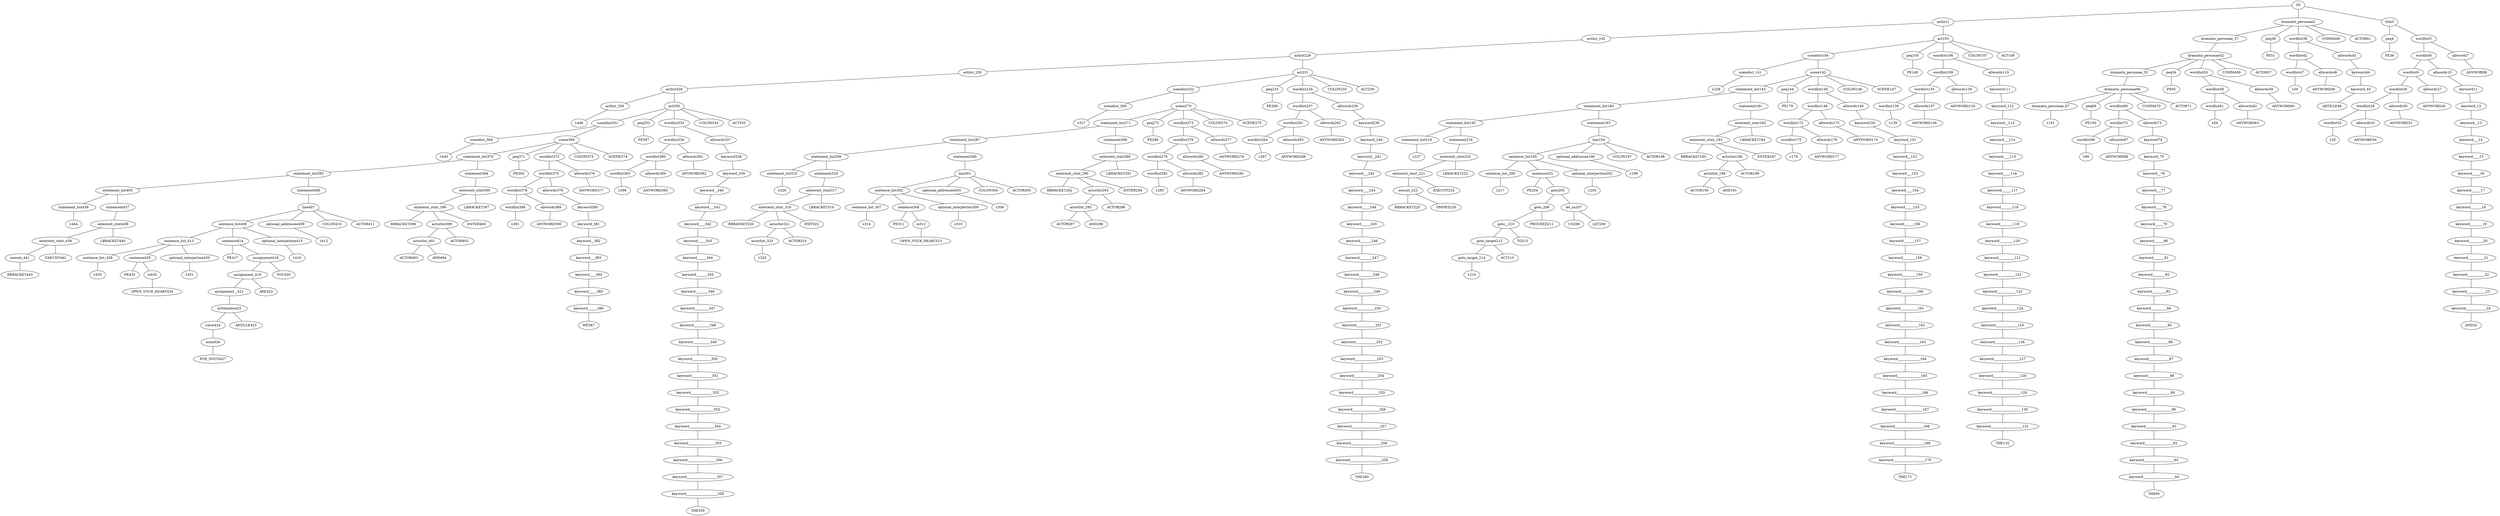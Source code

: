 strict graph {
	S0 -- actlist1
	S0 -- dramatis_personae2
	S0 -- title3

	title3 -- peq4
	title3 -- wordlist5

	wordlist5 -- wordlist6
	wordlist5 -- allwords7

	allwords7 -- ANYWORD8


	wordlist6 -- wordlist9
	wordlist6 -- allwords10

	allwords10 -- keyword11

	keyword11 -- keyword_12

	keyword_12 -- keyword__13

	keyword__13 -- keyword___14

	keyword___14 -- keyword____15

	keyword____15 -- keyword_____16

	keyword_____16 -- keyword______17

	keyword______17 -- keyword_______18

	keyword_______18 -- keyword________19

	keyword________19 -- keyword_________20

	keyword_________20 -- keyword__________21

	keyword__________21 -- keyword___________22

	keyword___________22 -- keyword____________23

	keyword____________23 -- keyword_____________24

	keyword_____________24 -- AND25


	wordlist9 -- wordlist26
	wordlist9 -- allwords27

	allwords27 -- ANYWORD28


	wordlist26 -- wordlist29
	wordlist26 -- allwords30

	allwords30 -- ANYWORD31


	wordlist29 -- wordlist32
	wordlist29 -- allwords33

	allwords33 -- ANYWORD34


	wordlist32 -- λ35

	peq4 -- PE36


	dramatis_personae2 -- dramatis_personae_37
	dramatis_personae2 -- peq38
	dramatis_personae2 -- wordlist39
	dramatis_personae2 -- COMMA40
	dramatis_personae2 -- ACTOR41



	wordlist39 -- wordlist42
	wordlist39 -- allwords43

	allwords43 -- keyword44

	keyword44 -- keyword_45

	keyword_45 -- ARTICLE46


	wordlist42 -- wordlist47
	wordlist42 -- allwords48

	allwords48 -- ANYWORD49


	wordlist47 -- λ50

	peq38 -- PE51


	dramatis_personae_37 -- dramatis_personae52

	dramatis_personae52 -- dramatis_personae_53
	dramatis_personae52 -- peq54
	dramatis_personae52 -- wordlist55
	dramatis_personae52 -- COMMA56
	dramatis_personae52 -- ACTOR57



	wordlist55 -- wordlist58
	wordlist55 -- allwords59

	allwords59 -- ANYWORD60


	wordlist58 -- wordlist61
	wordlist58 -- allwords62

	allwords62 -- ANYWORD63


	wordlist61 -- λ64

	peq54 -- PE65


	dramatis_personae_53 -- dramatis_personae66

	dramatis_personae66 -- dramatis_personae_67
	dramatis_personae66 -- peq68
	dramatis_personae66 -- wordlist69
	dramatis_personae66 -- COMMA70
	dramatis_personae66 -- ACTOR71



	wordlist69 -- wordlist72
	wordlist69 -- allwords73

	allwords73 -- keyword74

	keyword74 -- keyword_75

	keyword_75 -- keyword__76

	keyword__76 -- keyword___77

	keyword___77 -- keyword____78

	keyword____78 -- keyword_____79

	keyword_____79 -- keyword______80

	keyword______80 -- keyword_______81

	keyword_______81 -- keyword________82

	keyword________82 -- keyword_________83

	keyword_________83 -- keyword__________84

	keyword__________84 -- keyword___________85

	keyword___________85 -- keyword____________86

	keyword____________86 -- keyword_____________87

	keyword_____________87 -- keyword______________88

	keyword______________88 -- keyword_______________89

	keyword_______________89 -- keyword________________90

	keyword________________90 -- keyword_________________91

	keyword_________________91 -- keyword__________________92

	keyword__________________92 -- keyword___________________93

	keyword___________________93 -- keyword____________________94

	keyword____________________94 -- THE95


	wordlist72 -- wordlist96
	wordlist72 -- allwords97

	allwords97 -- ANYWORD98


	wordlist96 -- λ99

	peq68 -- PE100


	dramatis_personae_67 -- λ101

	actlist1 -- actlist_102
	actlist1 -- act103

	act103 -- scenelist104
	act103 -- peq105
	act103 -- wordlist106
	act103 -- COLON107
	act103 -- ACT108



	wordlist106 -- wordlist109
	wordlist106 -- allwords110

	allwords110 -- keyword111

	keyword111 -- keyword_112

	keyword_112 -- keyword__113

	keyword__113 -- keyword___114

	keyword___114 -- keyword____115

	keyword____115 -- keyword_____116

	keyword_____116 -- keyword______117

	keyword______117 -- keyword_______118

	keyword_______118 -- keyword________119

	keyword________119 -- keyword_________120

	keyword_________120 -- keyword__________121

	keyword__________121 -- keyword___________122

	keyword___________122 -- keyword____________123

	keyword____________123 -- keyword_____________124

	keyword_____________124 -- keyword______________125

	keyword______________125 -- keyword_______________126

	keyword_______________126 -- keyword________________127

	keyword________________127 -- keyword_________________128

	keyword_________________128 -- keyword__________________129

	keyword__________________129 -- keyword___________________130

	keyword___________________130 -- keyword____________________131

	keyword____________________131 -- THE132


	wordlist109 -- wordlist133
	wordlist109 -- allwords134

	allwords134 -- ANYWORD135


	wordlist133 -- wordlist136
	wordlist133 -- allwords137

	allwords137 -- ANYWORD138


	wordlist136 -- λ139

	peq105 -- PE140


	scenelist104 -- scenelist_141
	scenelist104 -- scene142

	scene142 -- statement_list143
	scene142 -- peq144
	scene142 -- wordlist145
	scene142 -- COLON146
	scene142 -- SCENE147



	wordlist145 -- wordlist148
	wordlist145 -- allwords149

	allwords149 -- keyword150

	keyword150 -- keyword_151

	keyword_151 -- keyword__152

	keyword__152 -- keyword___153

	keyword___153 -- keyword____154

	keyword____154 -- keyword_____155

	keyword_____155 -- keyword______156

	keyword______156 -- keyword_______157

	keyword_______157 -- keyword________158

	keyword________158 -- keyword_________159

	keyword_________159 -- keyword__________160

	keyword__________160 -- keyword___________161

	keyword___________161 -- keyword____________162

	keyword____________162 -- keyword_____________163

	keyword_____________163 -- keyword______________164

	keyword______________164 -- keyword_______________165

	keyword_______________165 -- keyword________________166

	keyword________________166 -- keyword_________________167

	keyword_________________167 -- keyword__________________168

	keyword__________________168 -- keyword___________________169

	keyword___________________169 -- keyword____________________170

	keyword____________________170 -- THE171


	wordlist148 -- wordlist172
	wordlist148 -- allwords173

	allwords173 -- ANYWORD174


	wordlist172 -- wordlist175
	wordlist172 -- allwords176

	allwords176 -- ANYWORD177


	wordlist175 -- λ178

	peq144 -- PE179


	statement_list143 -- statement_list180
	statement_list143 -- statement181

	statement181 -- enterexit_stmt182

	enterexit_stmt182 -- enterexit_stmt_183
	enterexit_stmt182 -- LBRACKET184


	enterexit_stmt_183 -- RBRACKET185
	enterexit_stmt_183 -- actorlist186
	enterexit_stmt_183 -- ENTER187


	actorlist186 -- actorlist_188
	actorlist186 -- ACTOR189


	actorlist_188 -- ACTOR190
	actorlist_188 -- AND191




	statement_list180 -- statement_list192
	statement_list180 -- statement193

	statement193 -- line194

	line194 -- sentence_list195
	line194 -- optional_addressee196
	line194 -- COLON197
	line194 -- ACTOR198



	optional_addressee196 -- λ199

	sentence_list195 -- sentence_list_200
	sentence_list195 -- sentence201
	sentence_list195 -- optional_interjection202

	optional_interjection202 -- λ203

	sentence201 -- PE204
	sentence201 -- goto205

	goto205 -- goto_206
	goto205 -- let_us207

	let_us207 -- US208
	let_us207 -- LET209



	goto_206 -- goto__210
	goto_206 -- PROCEED211


	goto__210 -- goto_target212
	goto__210 -- TO213


	goto_target212 -- goto_target_214
	goto_target212 -- ACT215


	goto_target_214 -- λ216


	sentence_list_200 -- λ217

	statement_list192 -- statement_list218
	statement_list192 -- statement219

	statement219 -- enterexit_stmt220

	enterexit_stmt220 -- enterexit_stmt_221
	enterexit_stmt220 -- LBRACKET222


	enterexit_stmt_221 -- exeunt_223
	enterexit_stmt_221 -- EXEUNT224


	exeunt_223 -- RBRACKET225
	exeunt_223 -- OMNES226



	statement_list218 -- λ227

	scenelist_141 -- λ228

	actlist_102 -- actlist229

	actlist229 -- actlist_230
	actlist229 -- act231

	act231 -- scenelist232
	act231 -- peq233
	act231 -- wordlist234
	act231 -- COLON235
	act231 -- ACT236



	wordlist234 -- wordlist237
	wordlist234 -- allwords238

	allwords238 -- keyword239

	keyword239 -- keyword_240

	keyword_240 -- keyword__241

	keyword__241 -- keyword___242

	keyword___242 -- keyword____243

	keyword____243 -- keyword_____244

	keyword_____244 -- keyword______245

	keyword______245 -- keyword_______246

	keyword_______246 -- keyword________247

	keyword________247 -- keyword_________248

	keyword_________248 -- keyword__________249

	keyword__________249 -- keyword___________250

	keyword___________250 -- keyword____________251

	keyword____________251 -- keyword_____________252

	keyword_____________252 -- keyword______________253

	keyword______________253 -- keyword_______________254

	keyword_______________254 -- keyword________________255

	keyword________________255 -- keyword_________________256

	keyword_________________256 -- keyword__________________257

	keyword__________________257 -- keyword___________________258

	keyword___________________258 -- keyword____________________259

	keyword____________________259 -- THE260


	wordlist237 -- wordlist261
	wordlist237 -- allwords262

	allwords262 -- ANYWORD263


	wordlist261 -- wordlist264
	wordlist261 -- allwords265

	allwords265 -- ANYWORD266


	wordlist264 -- λ267

	peq233 -- PE268


	scenelist232 -- scenelist_269
	scenelist232 -- scene270

	scene270 -- statement_list271
	scene270 -- peq272
	scene270 -- wordlist273
	scene270 -- COLON274
	scene270 -- SCENE275



	wordlist273 -- wordlist276
	wordlist273 -- allwords277

	allwords277 -- ANYWORD278


	wordlist276 -- wordlist279
	wordlist276 -- allwords280

	allwords280 -- ANYWORD281


	wordlist279 -- wordlist282
	wordlist279 -- allwords283

	allwords283 -- ANYWORD284


	wordlist282 -- λ285

	peq272 -- PE286


	statement_list271 -- statement_list287
	statement_list271 -- statement288

	statement288 -- enterexit_stmt289

	enterexit_stmt289 -- enterexit_stmt_290
	enterexit_stmt289 -- LBRACKET291


	enterexit_stmt_290 -- RBRACKET292
	enterexit_stmt_290 -- actorlist293
	enterexit_stmt_290 -- ENTER294


	actorlist293 -- actorlist_295
	actorlist293 -- ACTOR296


	actorlist_295 -- ACTOR297
	actorlist_295 -- AND298




	statement_list287 -- statement_list299
	statement_list287 -- statement300

	statement300 -- line301

	line301 -- sentence_list302
	line301 -- optional_addressee303
	line301 -- COLON304
	line301 -- ACTOR305



	optional_addressee303 -- λ306

	sentence_list302 -- sentence_list_307
	sentence_list302 -- sentence308
	sentence_list302 -- optional_interjection309

	optional_interjection309 -- λ310

	sentence308 -- PE311
	sentence308 -- io312

	io312 -- OPEN_YOUR_HEART313



	sentence_list_307 -- λ314

	statement_list299 -- statement_list315
	statement_list299 -- statement316

	statement316 -- enterexit_stmt317

	enterexit_stmt317 -- enterexit_stmt_318
	enterexit_stmt317 -- LBRACKET319


	enterexit_stmt_318 -- RBRACKET320
	enterexit_stmt_318 -- actorlist321
	enterexit_stmt_318 -- EXIT322


	actorlist321 -- actorlist_323
	actorlist321 -- ACTOR324


	actorlist_323 -- λ325


	statement_list315 -- λ326

	scenelist_269 -- λ327

	actlist_230 -- actlist328

	actlist328 -- actlist_329
	actlist328 -- act330

	act330 -- scenelist331
	act330 -- peq332
	act330 -- wordlist333
	act330 -- COLON334
	act330 -- ACT335



	wordlist333 -- wordlist336
	wordlist333 -- allwords337

	allwords337 -- keyword338

	keyword338 -- keyword_339

	keyword_339 -- keyword__340

	keyword__340 -- keyword___341

	keyword___341 -- keyword____342

	keyword____342 -- keyword_____343

	keyword_____343 -- keyword______344

	keyword______344 -- keyword_______345

	keyword_______345 -- keyword________346

	keyword________346 -- keyword_________347

	keyword_________347 -- keyword__________348

	keyword__________348 -- keyword___________349

	keyword___________349 -- keyword____________350

	keyword____________350 -- keyword_____________351

	keyword_____________351 -- keyword______________352

	keyword______________352 -- keyword_______________353

	keyword_______________353 -- keyword________________354

	keyword________________354 -- keyword_________________355

	keyword_________________355 -- keyword__________________356

	keyword__________________356 -- keyword___________________357

	keyword___________________357 -- keyword____________________358

	keyword____________________358 -- THE359


	wordlist336 -- wordlist360
	wordlist336 -- allwords361

	allwords361 -- ANYWORD362


	wordlist360 -- wordlist363
	wordlist360 -- allwords364

	allwords364 -- ANYWORD365


	wordlist363 -- λ366

	peq332 -- PE367


	scenelist331 -- scenelist_368
	scenelist331 -- scene369

	scene369 -- statement_list370
	scene369 -- peq371
	scene369 -- wordlist372
	scene369 -- COLON373
	scene369 -- SCENE374



	wordlist372 -- wordlist375
	wordlist372 -- allwords376

	allwords376 -- ANYWORD377


	wordlist375 -- wordlist378
	wordlist375 -- allwords379

	allwords379 -- keyword380

	keyword380 -- keyword_381

	keyword_381 -- keyword__382

	keyword__382 -- keyword___383

	keyword___383 -- keyword____384

	keyword____384 -- keyword_____385

	keyword_____385 -- keyword______386

	keyword______386 -- WE387


	wordlist378 -- wordlist388
	wordlist378 -- allwords389

	allwords389 -- ANYWORD390


	wordlist388 -- λ391

	peq371 -- PE392


	statement_list370 -- statement_list393
	statement_list370 -- statement394

	statement394 -- enterexit_stmt395

	enterexit_stmt395 -- enterexit_stmt_396
	enterexit_stmt395 -- LBRACKET397


	enterexit_stmt_396 -- RBRACKET398
	enterexit_stmt_396 -- actorlist399
	enterexit_stmt_396 -- ENTER400


	actorlist399 -- actorlist_401
	actorlist399 -- ACTOR402


	actorlist_401 -- ACTOR403
	actorlist_401 -- AND404




	statement_list393 -- statement_list405
	statement_list393 -- statement406

	statement406 -- line407

	line407 -- sentence_list408
	line407 -- optional_addressee409
	line407 -- COLON410
	line407 -- ACTOR411



	optional_addressee409 -- λ412

	sentence_list408 -- sentence_list_413
	sentence_list408 -- sentence414
	sentence_list408 -- optional_interjection415

	optional_interjection415 -- λ416

	sentence414 -- PE417
	sentence414 -- assignment418

	assignment418 -- assignment_419
	assignment418 -- YOU420


	assignment_419 -- assignment__421
	assignment_419 -- ARE422


	assignment__421 -- arithmetic423

	arithmetic423 -- value424
	arithmetic423 -- ARTICLE425


	value424 -- noun426

	noun426 -- POS_NOUN427



	sentence_list_413 -- sentence_list_428
	sentence_list_413 -- sentence429
	sentence_list_413 -- optional_interjection430

	optional_interjection430 -- λ431

	sentence429 -- PE432
	sentence429 -- io433

	io433 -- OPEN_YOUR_HEART434



	sentence_list_428 -- λ435

	statement_list405 -- statement_list436
	statement_list405 -- statement437

	statement437 -- enterexit_stmt438

	enterexit_stmt438 -- enterexit_stmt_439
	enterexit_stmt438 -- LBRACKET440


	enterexit_stmt_439 -- exeunt_441
	enterexit_stmt_439 -- EXEUNT442


	exeunt_441 -- RBRACKET443


	statement_list436 -- λ444

	scenelist_368 -- λ445

	actlist_329 -- λ446


}
